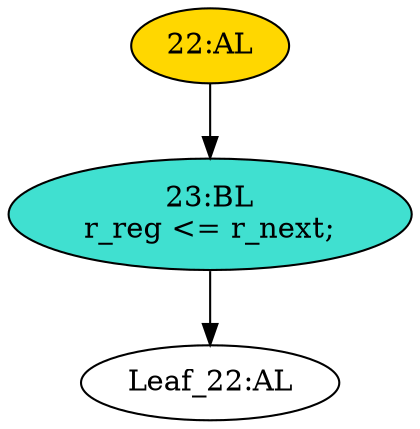 strict digraph "" {
	node [label="\N"];
	"22:AL"	[ast="<pyverilog.vparser.ast.Always object at 0x7f6c22ccc4d0>",
		clk_sens=True,
		fillcolor=gold,
		label="22:AL",
		sens="['clk']",
		statements="[]",
		style=filled,
		typ=Always,
		use_var="['r_next']"];
	"23:BL"	[ast="<pyverilog.vparser.ast.Block object at 0x7f6c22ccc5d0>",
		fillcolor=turquoise,
		label="23:BL
r_reg <= r_next;",
		statements="[<pyverilog.vparser.ast.NonblockingSubstitution object at 0x7f6c22ccc610>]",
		style=filled,
		typ=Block];
	"22:AL" -> "23:BL"	[cond="[]",
		lineno=None];
	"Leaf_22:AL"	[def_var="['r_reg']",
		label="Leaf_22:AL"];
	"23:BL" -> "Leaf_22:AL"	[cond="[]",
		lineno=None];
}
